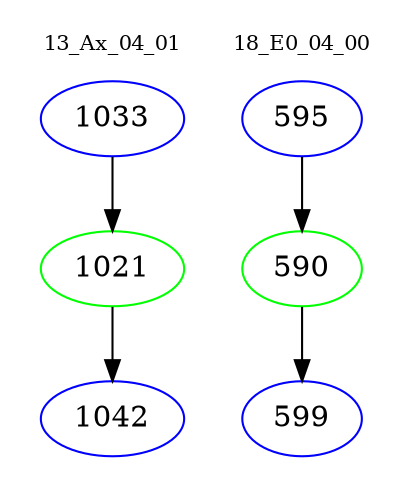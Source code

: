 digraph{
subgraph cluster_0 {
color = white
label = "13_Ax_04_01";
fontsize=10;
T0_1033 [label="1033", color="blue"]
T0_1033 -> T0_1021 [color="black"]
T0_1021 [label="1021", color="green"]
T0_1021 -> T0_1042 [color="black"]
T0_1042 [label="1042", color="blue"]
}
subgraph cluster_1 {
color = white
label = "18_E0_04_00";
fontsize=10;
T1_595 [label="595", color="blue"]
T1_595 -> T1_590 [color="black"]
T1_590 [label="590", color="green"]
T1_590 -> T1_599 [color="black"]
T1_599 [label="599", color="blue"]
}
}
